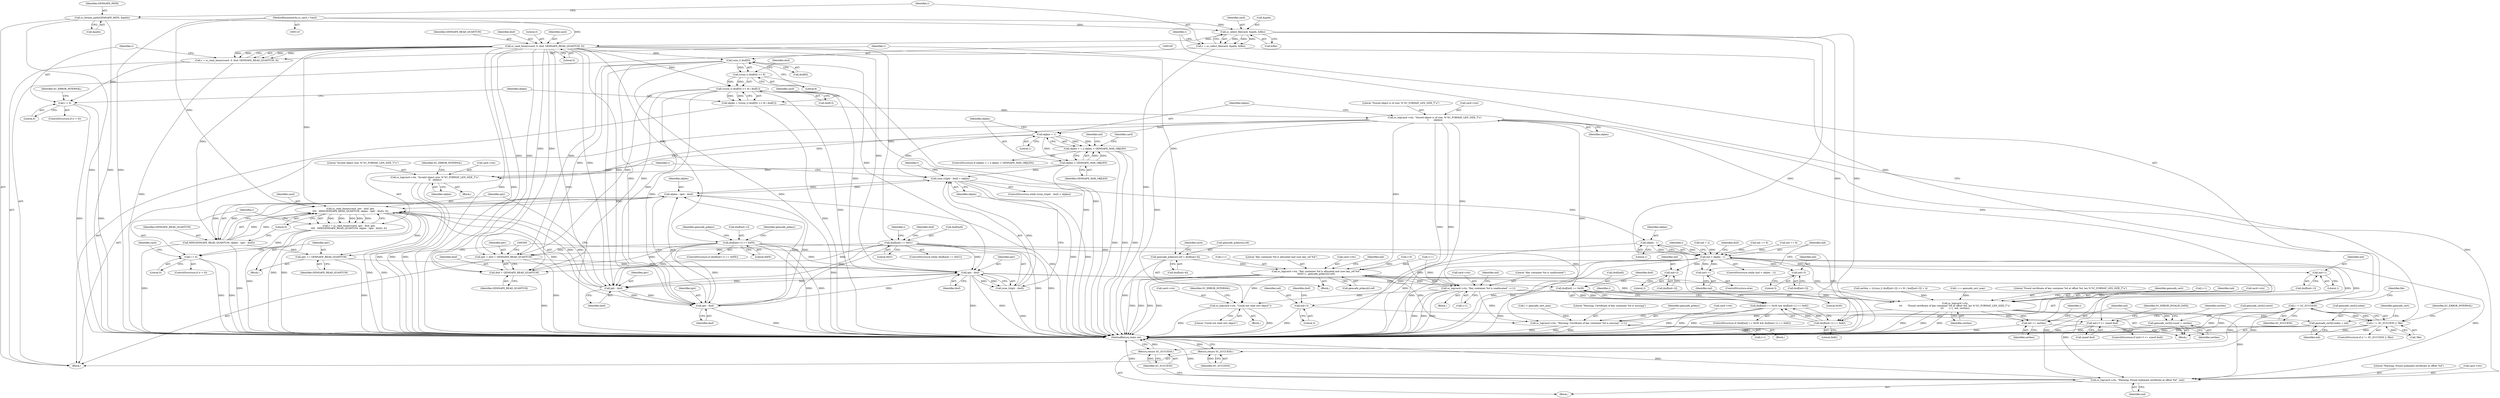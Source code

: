 digraph "1_OpenSC_360e95d45ac4123255a4c796db96337f332160ad#diff-d643a0fa169471dbf2912f4866dc49c5_5@pointer" {
"1000131" [label="(Call,sc_select_file(card, &path, &file))"];
"1000111" [label="(MethodParameterIn,sc_card_t *card)"];
"1000125" [label="(Call,sc_format_path(GEMSAFE_PATH, &path))"];
"1000129" [label="(Call,r = sc_select_file(card, &path, &file))"];
"1000139" [label="(Call,r != SC_SUCCESS)"];
"1000138" [label="(Call,r != SC_SUCCESS || !file)"];
"1000387" [label="(Return,return SC_SUCCESS;)"];
"1000485" [label="(Return,return SC_SUCCESS;)"];
"1000148" [label="(Call,sc_read_binary(card, 0, ibuf, GEMSAFE_READ_QUANTUM, 0))"];
"1000146" [label="(Call,r = sc_read_binary(card, 0, ibuf, GEMSAFE_READ_QUANTUM, 0))"];
"1000155" [label="(Call,r < 0)"];
"1000164" [label="(Call,(size_t) ibuf[0])"];
"1000163" [label="(Call,((size_t) ibuf[0]) << 8)"];
"1000162" [label="(Call,(((size_t) ibuf[0]) << 8) | ibuf[1])"];
"1000160" [label="(Call,objlen = (((size_t) ibuf[0]) << 8) | ibuf[1])"];
"1000173" [label="(Call,sc_log(card->ctx, \"Stored object is of size: %\"SC_FORMAT_LEN_SIZE_T\"u\",\n\t       objlen))"];
"1000181" [label="(Call,objlen < 1)"];
"1000180" [label="(Call,objlen < 1 || objlen > GEMSAFE_MAX_OBJLEN)"];
"1000184" [label="(Call,objlen > GEMSAFE_MAX_OBJLEN)"];
"1000188" [label="(Call,sc_log(card->ctx, \"Invalid object size: %\"SC_FORMAT_LEN_SIZE_T\"u\",\n\t\t   objlen))"];
"1000298" [label="(Call,(size_t)(iptr - ibuf) < objlen)"];
"1000316" [label="(Call,objlen - (iptr - ibuf))"];
"1000308" [label="(Call,sc_read_binary(card, iptr - ibuf, iptr,\n\t\t\t\t   MIN(GEMSAFE_READ_QUANTUM, objlen - (iptr - ibuf)), 0))"];
"1000306" [label="(Call,r = sc_read_binary(card, iptr - ibuf, iptr,\n\t\t\t\t   MIN(GEMSAFE_READ_QUANTUM, objlen - (iptr - ibuf)), 0))"];
"1000323" [label="(Call,r < 0)"];
"1000334" [label="(Call,iptr += GEMSAFE_READ_QUANTUM)"];
"1000301" [label="(Call,iptr - ibuf)"];
"1000299" [label="(Call,(size_t)(iptr - ibuf))"];
"1000310" [label="(Call,iptr - ibuf)"];
"1000318" [label="(Call,iptr - ibuf)"];
"1000349" [label="(Call,ibuf[ind] == 0x30)"];
"1000348" [label="(Call,ibuf[ind] == 0x30 && ibuf[ind+1] == 0x82)"];
"1000354" [label="(Call,ibuf[ind+1] == 0x82)"];
"1000314" [label="(Call,MIN(GEMSAFE_READ_QUANTUM, objlen - (iptr - ibuf)))"];
"1000343" [label="(Call,objlen - 1)"];
"1000341" [label="(Call,ind < objlen - 1)"];
"1000357" [label="(Call,ind+1)"];
"1000381" [label="(Call,sc_log(card->ctx, \"Warning: Found orphaned certificate at offset %d\", ind))"];
"1000390" [label="(Call,ind+3 >= sizeof ibuf)"];
"1000391" [label="(Call,ind+3)"];
"1000407" [label="(Call,ind+2)"];
"1000413" [label="(Call,ind+3)"];
"1000417" [label="(Call,sc_log(card->ctx,\n\t\t\t       \"Found certificate of key container %d at offset %d, len %\"SC_FORMAT_LEN_SIZE_T\"u\",\n\t\t\t       i+1, ind, certlen))"];
"1000427" [label="(Call,gemsafe_cert[i].index = ind)"];
"1000434" [label="(Call,gemsafe_cert[i].count = certlen)"];
"1000441" [label="(Call,ind += certlen)"];
"1000463" [label="(Call,sc_log(card->ctx, \"Warning: Certificate of key container %d is missing\", i+1))"];
"1000447" [label="(Call,ind++)"];
"1000226" [label="(Call,sc_log(card->ctx, \"Key container %d is allocated and uses key_ref %d\",\n\t\t\t\t\ti+1, gemsafe_prkeys[i].ref))"];
"1000258" [label="(Call,sc_log(card->ctx, \"Key container %d is unallocated\", i+1))"];
"1000327" [label="(Call,sc_log(card->ctx, \"Could not read cert object\"))"];
"1000292" [label="(Call,iptr = ibuf + GEMSAFE_READ_QUANTUM)"];
"1000294" [label="(Call,ibuf + GEMSAFE_READ_QUANTUM)"];
"1000200" [label="(Call,ibuf[ind] == 0x01)"];
"1000207" [label="(Call,ibuf[ind+1] == 0xFE)"];
"1000215" [label="(Call,gemsafe_prkeys[i].ref = ibuf[ind+4])"];
"1000303" [label="(Identifier,ibuf)"];
"1000451" [label="(Identifier,i)"];
"1000353" [label="(Literal,0x30)"];
"1000125" [label="(Call,sc_format_path(GEMSAFE_PATH, &path))"];
"1000195" [label="(Identifier,SC_ERROR_INTERNAL)"];
"1000143" [label="(Identifier,file)"];
"1000305" [label="(Block,)"];
"1000350" [label="(Call,ibuf[ind])"];
"1000200" [label="(Call,ibuf[ind] == 0x01)"];
"1000433" [label="(Identifier,ind)"];
"1000267" [label="(Identifier,ind)"];
"1000164" [label="(Call,(size_t) ibuf[0])"];
"1000397" [label="(Identifier,SC_ERROR_INVALID_DATA)"];
"1000448" [label="(Identifier,ind)"];
"1000336" [label="(Identifier,GEMSAFE_READ_QUANTUM)"];
"1000389" [label="(ControlStructure,if (ind+3 >= sizeof ibuf))"];
"1000166" [label="(Call,ibuf[0])"];
"1000354" [label="(Call,ibuf[ind+1] == 0x82)"];
"1000324" [label="(Identifier,r)"];
"1000187" [label="(Block,)"];
"1000315" [label="(Identifier,GEMSAFE_READ_QUANTUM)"];
"1000231" [label="(Call,i+1)"];
"1000417" [label="(Call,sc_log(card->ctx,\n\t\t\t       \"Found certificate of key container %d at offset %d, len %\"SC_FORMAT_LEN_SIZE_T\"u\",\n\t\t\t       i+1, ind, certlen))"];
"1000135" [label="(Call,&file)"];
"1000445" [label="(Identifier,i)"];
"1000214" [label="(Block,)"];
"1000398" [label="(Call,certlen = ((((size_t) ibuf[ind+2]) << 8) | ibuf[ind+3]) + 4)"];
"1000111" [label="(MethodParameterIn,sc_card_t *card)"];
"1000155" [label="(Call,r < 0)"];
"1000328" [label="(Call,card->ctx)"];
"1000314" [label="(Call,MIN(GEMSAFE_READ_QUANTUM, objlen - (iptr - ibuf)))"];
"1000308" [label="(Call,sc_read_binary(card, iptr - ibuf, iptr,\n\t\t\t\t   MIN(GEMSAFE_READ_QUANTUM, objlen - (iptr - ibuf)), 0))"];
"1000190" [label="(Identifier,card)"];
"1000335" [label="(Identifier,iptr)"];
"1000349" [label="(Call,ibuf[ind] == 0x30)"];
"1000386" [label="(Identifier,ind)"];
"1000322" [label="(ControlStructure,if (r < 0))"];
"1000140" [label="(Identifier,r)"];
"1000243" [label="(Block,)"];
"1000146" [label="(Call,r = sc_read_binary(card, 0, ibuf, GEMSAFE_READ_QUANTUM, 0))"];
"1000292" [label="(Call,iptr = ibuf + GEMSAFE_READ_QUANTUM)"];
"1000318" [label="(Call,iptr - ibuf)"];
"1000342" [label="(Identifier,ind)"];
"1000312" [label="(Identifier,ibuf)"];
"1000127" [label="(Call,&path)"];
"1000341" [label="(Call,ind < objlen - 1)"];
"1000377" [label="(Call,i == gemsafe_cert_max)"];
"1000145" [label="(Identifier,SC_ERROR_INTERNAL)"];
"1000487" [label="(MethodReturn,static int)"];
"1000129" [label="(Call,r = sc_select_file(card, &path, &file))"];
"1000189" [label="(Call,card->ctx)"];
"1000307" [label="(Identifier,r)"];
"1000462" [label="(Block,)"];
"1000441" [label="(Call,ind += certlen)"];
"1000365" [label="(Identifier,i)"];
"1000390" [label="(Call,ind+3 >= sizeof ibuf)"];
"1000427" [label="(Call,gemsafe_cert[i].index = ind)"];
"1000160" [label="(Call,objlen = (((size_t) ibuf[0]) << 8) | ibuf[1])"];
"1000197" [label="(Identifier,ind)"];
"1000186" [label="(Identifier,GEMSAFE_MAX_OBJLEN)"];
"1000421" [label="(Literal,\"Found certificate of key container %d at offset %d, len %\"SC_FORMAT_LEN_SIZE_T\"u\")"];
"1000152" [label="(Identifier,GEMSAFE_READ_QUANTUM)"];
"1000325" [label="(Literal,0)"];
"1000258" [label="(Call,sc_log(card->ctx, \"Key container %d is unallocated\", i+1))"];
"1000228" [label="(Identifier,card)"];
"1000182" [label="(Identifier,objlen)"];
"1000156" [label="(Identifier,r)"];
"1000180" [label="(Call,objlen < 1 || objlen > GEMSAFE_MAX_OBJLEN)"];
"1000334" [label="(Call,iptr += GEMSAFE_READ_QUANTUM)"];
"1000316" [label="(Call,objlen - (iptr - ibuf))"];
"1000311" [label="(Identifier,iptr)"];
"1000192" [label="(Literal,\"Invalid object size: %\"SC_FORMAT_LEN_SIZE_T\"u\")"];
"1000297" [label="(ControlStructure,while ((size_t)(iptr - ibuf) < objlen))"];
"1000435" [label="(Call,gemsafe_cert[i].count)"];
"1000296" [label="(Identifier,GEMSAFE_READ_QUANTUM)"];
"1000218" [label="(Identifier,gemsafe_prkeys)"];
"1000393" [label="(Literal,3)"];
"1000226" [label="(Call,sc_log(card->ctx, \"Key container %d is allocated and uses key_ref %d\",\n\t\t\t\t\ti+1, gemsafe_prkeys[i].ref))"];
"1000430" [label="(Identifier,gemsafe_cert)"];
"1000215" [label="(Call,gemsafe_prkeys[i].ref = ibuf[ind+4])"];
"1000179" [label="(ControlStructure,if (objlen < 1 || objlen > GEMSAFE_MAX_OBJLEN))"];
"1000137" [label="(ControlStructure,if (r != SC_SUCCESS || !file))"];
"1000159" [label="(Identifier,SC_ERROR_INTERNAL)"];
"1000162" [label="(Call,(((size_t) ibuf[0]) << 8) | ibuf[1])"];
"1000485" [label="(Return,return SC_SUCCESS;)"];
"1000345" [label="(Literal,1)"];
"1000450" [label="(Call,i < gemsafe_cert_max)"];
"1000422" [label="(Call,i+1)"];
"1000344" [label="(Identifier,objlen)"];
"1000415" [label="(Literal,3)"];
"1000175" [label="(Identifier,card)"];
"1000388" [label="(Identifier,SC_SUCCESS)"];
"1000442" [label="(Identifier,ind)"];
"1000446" [label="(ControlStructure,else)"];
"1000295" [label="(Identifier,ibuf)"];
"1000347" [label="(ControlStructure,if (ibuf[ind] == 0x30 && ibuf[ind+1] == 0x82))"];
"1000409" [label="(Literal,2)"];
"1000408" [label="(Identifier,ind)"];
"1000381" [label="(Call,sc_log(card->ctx, \"Warning: Found orphaned certificate at offset %d\", ind))"];
"1000262" [label="(Literal,\"Key container %d is unallocated\")"];
"1000151" [label="(Identifier,ibuf)"];
"1000177" [label="(Literal,\"Stored object is of size: %\"SC_FORMAT_LEN_SIZE_T\"u\")"];
"1000130" [label="(Identifier,r)"];
"1000343" [label="(Call,objlen - 1)"];
"1000132" [label="(Identifier,card)"];
"1000425" [label="(Identifier,ind)"];
"1000302" [label="(Identifier,iptr)"];
"1000320" [label="(Identifier,ibuf)"];
"1000157" [label="(Literal,0)"];
"1000171" [label="(Identifier,ibuf)"];
"1000426" [label="(Identifier,certlen)"];
"1000304" [label="(Identifier,objlen)"];
"1000131" [label="(Call,sc_select_file(card, &path, &file))"];
"1000230" [label="(Literal,\"Key container %d is allocated and uses key_ref %d\")"];
"1000150" [label="(Literal,0)"];
"1000169" [label="(Literal,8)"];
"1000227" [label="(Call,card->ctx)"];
"1000411" [label="(Call,ibuf[ind+3])"];
"1000313" [label="(Identifier,iptr)"];
"1000486" [label="(Identifier,SC_SUCCESS)"];
"1000306" [label="(Call,r = sc_read_binary(card, iptr - ibuf, iptr,\n\t\t\t\t   MIN(GEMSAFE_READ_QUANTUM, objlen - (iptr - ibuf)), 0))"];
"1000348" [label="(Call,ibuf[ind] == 0x30 && ibuf[ind+1] == 0x82)"];
"1000392" [label="(Identifier,ind)"];
"1000209" [label="(Identifier,ibuf)"];
"1000201" [label="(Call,ibuf[ind])"];
"1000196" [label="(Call,ind = 2)"];
"1000323" [label="(Call,r < 0)"];
"1000204" [label="(Literal,0x01)"];
"1000174" [label="(Call,card->ctx)"];
"1000327" [label="(Call,sc_log(card->ctx, \"Could not read cert object\"))"];
"1000310" [label="(Call,iptr - ibuf)"];
"1000206" [label="(ControlStructure,if (ibuf[ind+1] == 0xFE))"];
"1000293" [label="(Identifier,iptr)"];
"1000141" [label="(Identifier,SC_SUCCESS)"];
"1000359" [label="(Literal,1)"];
"1000188" [label="(Call,sc_log(card->ctx, \"Invalid object size: %\"SC_FORMAT_LEN_SIZE_T\"u\",\n\t\t   objlen))"];
"1000247" [label="(Identifier,gemsafe_prkeys)"];
"1000440" [label="(Identifier,certlen)"];
"1000184" [label="(Call,objlen > GEMSAFE_MAX_OBJLEN)"];
"1000360" [label="(Literal,0x82)"];
"1000395" [label="(Identifier,ibuf)"];
"1000148" [label="(Call,sc_read_binary(card, 0, ibuf, GEMSAFE_READ_QUANTUM, 0))"];
"1000173" [label="(Call,sc_log(card->ctx, \"Stored object is of size: %\"SC_FORMAT_LEN_SIZE_T\"u\",\n\t       objlen))"];
"1000351" [label="(Identifier,ibuf)"];
"1000361" [label="(Block,)"];
"1000391" [label="(Call,ind+3)"];
"1000269" [label="(Call,i++)"];
"1000385" [label="(Literal,\"Warning: Found orphaned certificate at offset %d\")"];
"1000467" [label="(Literal,\"Warning: Certificate of key container %d is missing\")"];
"1000463" [label="(Call,sc_log(card->ctx, \"Warning: Certificate of key container %d is missing\", i+1))"];
"1000294" [label="(Call,ibuf + GEMSAFE_READ_QUANTUM)"];
"1000428" [label="(Call,gemsafe_cert[i].index)"];
"1000434" [label="(Call,gemsafe_cert[i].count = certlen)"];
"1000321" [label="(Literal,0)"];
"1000333" [label="(Identifier,SC_ERROR_INTERNAL)"];
"1000399" [label="(Identifier,certlen)"];
"1000199" [label="(ControlStructure,while (ibuf[ind] == 0x01))"];
"1000447" [label="(Call,ind++)"];
"1000309" [label="(Identifier,card)"];
"1000139" [label="(Call,r != SC_SUCCESS)"];
"1000319" [label="(Identifier,iptr)"];
"1000387" [label="(Return,return SC_SUCCESS;)"];
"1000326" [label="(Block,)"];
"1000331" [label="(Literal,\"Could not read cert object\")"];
"1000357" [label="(Call,ind+1)"];
"1000468" [label="(Call,i+1)"];
"1000418" [label="(Call,card->ctx)"];
"1000437" [label="(Identifier,gemsafe_cert)"];
"1000112" [label="(Block,)"];
"1000161" [label="(Identifier,objlen)"];
"1000263" [label="(Call,i+1)"];
"1000178" [label="(Identifier,objlen)"];
"1000216" [label="(Call,gemsafe_prkeys[i].ref)"];
"1000298" [label="(Call,(size_t)(iptr - ibuf) < objlen)"];
"1000207" [label="(Call,ibuf[ind+1] == 0xFE)"];
"1000443" [label="(Identifier,certlen)"];
"1000299" [label="(Call,(size_t)(iptr - ibuf))"];
"1000413" [label="(Call,ind+3)"];
"1000163" [label="(Call,((size_t) ibuf[0]) << 8)"];
"1000266" [label="(Call,ind += 8)"];
"1000273" [label="(Identifier,i)"];
"1000317" [label="(Identifier,objlen)"];
"1000394" [label="(Call,sizeof ibuf)"];
"1000474" [label="(Identifier,gemsafe_prkeys)"];
"1000170" [label="(Call,ibuf[1])"];
"1000133" [label="(Call,&path)"];
"1000221" [label="(Call,ibuf[ind+4])"];
"1000126" [label="(Identifier,GEMSAFE_PATH)"];
"1000142" [label="(Call,!file)"];
"1000153" [label="(Literal,0)"];
"1000208" [label="(Call,ibuf[ind+1])"];
"1000382" [label="(Call,card->ctx)"];
"1000340" [label="(ControlStructure,while (ind < objlen - 1))"];
"1000338" [label="(Identifier,i)"];
"1000301" [label="(Call,iptr - ibuf)"];
"1000414" [label="(Identifier,ind)"];
"1000358" [label="(Identifier,ind)"];
"1000183" [label="(Literal,1)"];
"1000380" [label="(Block,)"];
"1000355" [label="(Call,ibuf[ind+1])"];
"1000234" [label="(Call,gemsafe_prkeys[i].ref)"];
"1000407" [label="(Call,ind+2)"];
"1000213" [label="(Literal,0xFE)"];
"1000181" [label="(Call,objlen < 1)"];
"1000329" [label="(Identifier,card)"];
"1000185" [label="(Identifier,objlen)"];
"1000138" [label="(Call,r != SC_SUCCESS || !file)"];
"1000154" [label="(ControlStructure,if (r < 0))"];
"1000405" [label="(Call,ibuf[ind+2])"];
"1000122" [label="(Call,i=0)"];
"1000149" [label="(Identifier,card)"];
"1000259" [label="(Call,card->ctx)"];
"1000193" [label="(Identifier,objlen)"];
"1000464" [label="(Call,card->ctx)"];
"1000356" [label="(Identifier,ibuf)"];
"1000147" [label="(Identifier,r)"];
"1000240" [label="(Identifier,ind)"];
"1000239" [label="(Call,ind += 9)"];
"1000131" -> "1000129"  [label="AST: "];
"1000131" -> "1000135"  [label="CFG: "];
"1000132" -> "1000131"  [label="AST: "];
"1000133" -> "1000131"  [label="AST: "];
"1000135" -> "1000131"  [label="AST: "];
"1000129" -> "1000131"  [label="CFG: "];
"1000131" -> "1000487"  [label="DDG: "];
"1000131" -> "1000487"  [label="DDG: "];
"1000131" -> "1000487"  [label="DDG: "];
"1000131" -> "1000129"  [label="DDG: "];
"1000131" -> "1000129"  [label="DDG: "];
"1000131" -> "1000129"  [label="DDG: "];
"1000111" -> "1000131"  [label="DDG: "];
"1000125" -> "1000131"  [label="DDG: "];
"1000131" -> "1000148"  [label="DDG: "];
"1000111" -> "1000110"  [label="AST: "];
"1000111" -> "1000487"  [label="DDG: "];
"1000111" -> "1000148"  [label="DDG: "];
"1000111" -> "1000308"  [label="DDG: "];
"1000125" -> "1000112"  [label="AST: "];
"1000125" -> "1000127"  [label="CFG: "];
"1000126" -> "1000125"  [label="AST: "];
"1000127" -> "1000125"  [label="AST: "];
"1000130" -> "1000125"  [label="CFG: "];
"1000125" -> "1000487"  [label="DDG: "];
"1000125" -> "1000487"  [label="DDG: "];
"1000129" -> "1000112"  [label="AST: "];
"1000130" -> "1000129"  [label="AST: "];
"1000140" -> "1000129"  [label="CFG: "];
"1000129" -> "1000487"  [label="DDG: "];
"1000129" -> "1000139"  [label="DDG: "];
"1000139" -> "1000138"  [label="AST: "];
"1000139" -> "1000141"  [label="CFG: "];
"1000140" -> "1000139"  [label="AST: "];
"1000141" -> "1000139"  [label="AST: "];
"1000143" -> "1000139"  [label="CFG: "];
"1000138" -> "1000139"  [label="CFG: "];
"1000139" -> "1000487"  [label="DDG: "];
"1000139" -> "1000487"  [label="DDG: "];
"1000139" -> "1000138"  [label="DDG: "];
"1000139" -> "1000138"  [label="DDG: "];
"1000139" -> "1000387"  [label="DDG: "];
"1000139" -> "1000485"  [label="DDG: "];
"1000138" -> "1000137"  [label="AST: "];
"1000138" -> "1000142"  [label="CFG: "];
"1000142" -> "1000138"  [label="AST: "];
"1000145" -> "1000138"  [label="CFG: "];
"1000147" -> "1000138"  [label="CFG: "];
"1000138" -> "1000487"  [label="DDG: "];
"1000138" -> "1000487"  [label="DDG: "];
"1000138" -> "1000487"  [label="DDG: "];
"1000142" -> "1000138"  [label="DDG: "];
"1000387" -> "1000380"  [label="AST: "];
"1000387" -> "1000388"  [label="CFG: "];
"1000388" -> "1000387"  [label="AST: "];
"1000487" -> "1000387"  [label="CFG: "];
"1000387" -> "1000487"  [label="DDG: "];
"1000388" -> "1000387"  [label="DDG: "];
"1000485" -> "1000112"  [label="AST: "];
"1000485" -> "1000486"  [label="CFG: "];
"1000486" -> "1000485"  [label="AST: "];
"1000487" -> "1000485"  [label="CFG: "];
"1000485" -> "1000487"  [label="DDG: "];
"1000486" -> "1000485"  [label="DDG: "];
"1000148" -> "1000146"  [label="AST: "];
"1000148" -> "1000153"  [label="CFG: "];
"1000149" -> "1000148"  [label="AST: "];
"1000150" -> "1000148"  [label="AST: "];
"1000151" -> "1000148"  [label="AST: "];
"1000152" -> "1000148"  [label="AST: "];
"1000153" -> "1000148"  [label="AST: "];
"1000146" -> "1000148"  [label="CFG: "];
"1000148" -> "1000487"  [label="DDG: "];
"1000148" -> "1000487"  [label="DDG: "];
"1000148" -> "1000487"  [label="DDG: "];
"1000148" -> "1000146"  [label="DDG: "];
"1000148" -> "1000146"  [label="DDG: "];
"1000148" -> "1000146"  [label="DDG: "];
"1000148" -> "1000146"  [label="DDG: "];
"1000148" -> "1000164"  [label="DDG: "];
"1000148" -> "1000162"  [label="DDG: "];
"1000148" -> "1000200"  [label="DDG: "];
"1000148" -> "1000207"  [label="DDG: "];
"1000148" -> "1000215"  [label="DDG: "];
"1000148" -> "1000292"  [label="DDG: "];
"1000148" -> "1000292"  [label="DDG: "];
"1000148" -> "1000294"  [label="DDG: "];
"1000148" -> "1000294"  [label="DDG: "];
"1000148" -> "1000301"  [label="DDG: "];
"1000148" -> "1000308"  [label="DDG: "];
"1000148" -> "1000310"  [label="DDG: "];
"1000148" -> "1000314"  [label="DDG: "];
"1000148" -> "1000318"  [label="DDG: "];
"1000146" -> "1000112"  [label="AST: "];
"1000147" -> "1000146"  [label="AST: "];
"1000156" -> "1000146"  [label="CFG: "];
"1000146" -> "1000487"  [label="DDG: "];
"1000146" -> "1000155"  [label="DDG: "];
"1000155" -> "1000154"  [label="AST: "];
"1000155" -> "1000157"  [label="CFG: "];
"1000156" -> "1000155"  [label="AST: "];
"1000157" -> "1000155"  [label="AST: "];
"1000159" -> "1000155"  [label="CFG: "];
"1000161" -> "1000155"  [label="CFG: "];
"1000155" -> "1000487"  [label="DDG: "];
"1000155" -> "1000487"  [label="DDG: "];
"1000164" -> "1000163"  [label="AST: "];
"1000164" -> "1000166"  [label="CFG: "];
"1000165" -> "1000164"  [label="AST: "];
"1000166" -> "1000164"  [label="AST: "];
"1000169" -> "1000164"  [label="CFG: "];
"1000164" -> "1000487"  [label="DDG: "];
"1000164" -> "1000163"  [label="DDG: "];
"1000164" -> "1000292"  [label="DDG: "];
"1000164" -> "1000294"  [label="DDG: "];
"1000164" -> "1000301"  [label="DDG: "];
"1000164" -> "1000310"  [label="DDG: "];
"1000164" -> "1000318"  [label="DDG: "];
"1000163" -> "1000162"  [label="AST: "];
"1000163" -> "1000169"  [label="CFG: "];
"1000169" -> "1000163"  [label="AST: "];
"1000171" -> "1000163"  [label="CFG: "];
"1000163" -> "1000487"  [label="DDG: "];
"1000163" -> "1000162"  [label="DDG: "];
"1000163" -> "1000162"  [label="DDG: "];
"1000162" -> "1000160"  [label="AST: "];
"1000162" -> "1000170"  [label="CFG: "];
"1000170" -> "1000162"  [label="AST: "];
"1000160" -> "1000162"  [label="CFG: "];
"1000162" -> "1000487"  [label="DDG: "];
"1000162" -> "1000487"  [label="DDG: "];
"1000162" -> "1000160"  [label="DDG: "];
"1000162" -> "1000160"  [label="DDG: "];
"1000162" -> "1000292"  [label="DDG: "];
"1000162" -> "1000294"  [label="DDG: "];
"1000162" -> "1000301"  [label="DDG: "];
"1000162" -> "1000310"  [label="DDG: "];
"1000162" -> "1000318"  [label="DDG: "];
"1000160" -> "1000112"  [label="AST: "];
"1000161" -> "1000160"  [label="AST: "];
"1000175" -> "1000160"  [label="CFG: "];
"1000160" -> "1000487"  [label="DDG: "];
"1000160" -> "1000173"  [label="DDG: "];
"1000173" -> "1000112"  [label="AST: "];
"1000173" -> "1000178"  [label="CFG: "];
"1000174" -> "1000173"  [label="AST: "];
"1000177" -> "1000173"  [label="AST: "];
"1000178" -> "1000173"  [label="AST: "];
"1000182" -> "1000173"  [label="CFG: "];
"1000173" -> "1000487"  [label="DDG: "];
"1000173" -> "1000487"  [label="DDG: "];
"1000173" -> "1000181"  [label="DDG: "];
"1000173" -> "1000188"  [label="DDG: "];
"1000173" -> "1000226"  [label="DDG: "];
"1000173" -> "1000258"  [label="DDG: "];
"1000173" -> "1000327"  [label="DDG: "];
"1000173" -> "1000381"  [label="DDG: "];
"1000173" -> "1000417"  [label="DDG: "];
"1000173" -> "1000463"  [label="DDG: "];
"1000181" -> "1000180"  [label="AST: "];
"1000181" -> "1000183"  [label="CFG: "];
"1000182" -> "1000181"  [label="AST: "];
"1000183" -> "1000181"  [label="AST: "];
"1000185" -> "1000181"  [label="CFG: "];
"1000180" -> "1000181"  [label="CFG: "];
"1000181" -> "1000180"  [label="DDG: "];
"1000181" -> "1000180"  [label="DDG: "];
"1000181" -> "1000184"  [label="DDG: "];
"1000181" -> "1000188"  [label="DDG: "];
"1000181" -> "1000298"  [label="DDG: "];
"1000180" -> "1000179"  [label="AST: "];
"1000180" -> "1000184"  [label="CFG: "];
"1000184" -> "1000180"  [label="AST: "];
"1000190" -> "1000180"  [label="CFG: "];
"1000197" -> "1000180"  [label="CFG: "];
"1000180" -> "1000487"  [label="DDG: "];
"1000180" -> "1000487"  [label="DDG: "];
"1000180" -> "1000487"  [label="DDG: "];
"1000184" -> "1000180"  [label="DDG: "];
"1000184" -> "1000180"  [label="DDG: "];
"1000184" -> "1000186"  [label="CFG: "];
"1000185" -> "1000184"  [label="AST: "];
"1000186" -> "1000184"  [label="AST: "];
"1000184" -> "1000487"  [label="DDG: "];
"1000184" -> "1000188"  [label="DDG: "];
"1000184" -> "1000298"  [label="DDG: "];
"1000188" -> "1000187"  [label="AST: "];
"1000188" -> "1000193"  [label="CFG: "];
"1000189" -> "1000188"  [label="AST: "];
"1000192" -> "1000188"  [label="AST: "];
"1000193" -> "1000188"  [label="AST: "];
"1000195" -> "1000188"  [label="CFG: "];
"1000188" -> "1000487"  [label="DDG: "];
"1000188" -> "1000487"  [label="DDG: "];
"1000188" -> "1000487"  [label="DDG: "];
"1000298" -> "1000297"  [label="AST: "];
"1000298" -> "1000304"  [label="CFG: "];
"1000299" -> "1000298"  [label="AST: "];
"1000304" -> "1000298"  [label="AST: "];
"1000307" -> "1000298"  [label="CFG: "];
"1000338" -> "1000298"  [label="CFG: "];
"1000298" -> "1000487"  [label="DDG: "];
"1000298" -> "1000487"  [label="DDG: "];
"1000299" -> "1000298"  [label="DDG: "];
"1000316" -> "1000298"  [label="DDG: "];
"1000298" -> "1000316"  [label="DDG: "];
"1000298" -> "1000343"  [label="DDG: "];
"1000316" -> "1000314"  [label="AST: "];
"1000316" -> "1000318"  [label="CFG: "];
"1000317" -> "1000316"  [label="AST: "];
"1000318" -> "1000316"  [label="AST: "];
"1000314" -> "1000316"  [label="CFG: "];
"1000316" -> "1000487"  [label="DDG: "];
"1000316" -> "1000308"  [label="DDG: "];
"1000316" -> "1000314"  [label="DDG: "];
"1000316" -> "1000314"  [label="DDG: "];
"1000318" -> "1000316"  [label="DDG: "];
"1000318" -> "1000316"  [label="DDG: "];
"1000308" -> "1000306"  [label="AST: "];
"1000308" -> "1000321"  [label="CFG: "];
"1000309" -> "1000308"  [label="AST: "];
"1000310" -> "1000308"  [label="AST: "];
"1000313" -> "1000308"  [label="AST: "];
"1000314" -> "1000308"  [label="AST: "];
"1000321" -> "1000308"  [label="AST: "];
"1000306" -> "1000308"  [label="CFG: "];
"1000308" -> "1000487"  [label="DDG: "];
"1000308" -> "1000487"  [label="DDG: "];
"1000308" -> "1000487"  [label="DDG: "];
"1000308" -> "1000487"  [label="DDG: "];
"1000308" -> "1000306"  [label="DDG: "];
"1000308" -> "1000306"  [label="DDG: "];
"1000308" -> "1000306"  [label="DDG: "];
"1000308" -> "1000306"  [label="DDG: "];
"1000308" -> "1000306"  [label="DDG: "];
"1000310" -> "1000308"  [label="DDG: "];
"1000310" -> "1000308"  [label="DDG: "];
"1000318" -> "1000308"  [label="DDG: "];
"1000314" -> "1000308"  [label="DDG: "];
"1000314" -> "1000308"  [label="DDG: "];
"1000308" -> "1000334"  [label="DDG: "];
"1000306" -> "1000305"  [label="AST: "];
"1000307" -> "1000306"  [label="AST: "];
"1000324" -> "1000306"  [label="CFG: "];
"1000306" -> "1000487"  [label="DDG: "];
"1000306" -> "1000323"  [label="DDG: "];
"1000323" -> "1000322"  [label="AST: "];
"1000323" -> "1000325"  [label="CFG: "];
"1000324" -> "1000323"  [label="AST: "];
"1000325" -> "1000323"  [label="AST: "];
"1000329" -> "1000323"  [label="CFG: "];
"1000335" -> "1000323"  [label="CFG: "];
"1000323" -> "1000487"  [label="DDG: "];
"1000323" -> "1000487"  [label="DDG: "];
"1000334" -> "1000305"  [label="AST: "];
"1000334" -> "1000336"  [label="CFG: "];
"1000335" -> "1000334"  [label="AST: "];
"1000336" -> "1000334"  [label="AST: "];
"1000300" -> "1000334"  [label="CFG: "];
"1000334" -> "1000487"  [label="DDG: "];
"1000334" -> "1000301"  [label="DDG: "];
"1000314" -> "1000334"  [label="DDG: "];
"1000301" -> "1000299"  [label="AST: "];
"1000301" -> "1000303"  [label="CFG: "];
"1000302" -> "1000301"  [label="AST: "];
"1000303" -> "1000301"  [label="AST: "];
"1000299" -> "1000301"  [label="CFG: "];
"1000301" -> "1000487"  [label="DDG: "];
"1000301" -> "1000487"  [label="DDG: "];
"1000301" -> "1000299"  [label="DDG: "];
"1000301" -> "1000299"  [label="DDG: "];
"1000292" -> "1000301"  [label="DDG: "];
"1000207" -> "1000301"  [label="DDG: "];
"1000318" -> "1000301"  [label="DDG: "];
"1000200" -> "1000301"  [label="DDG: "];
"1000301" -> "1000310"  [label="DDG: "];
"1000301" -> "1000310"  [label="DDG: "];
"1000301" -> "1000349"  [label="DDG: "];
"1000301" -> "1000354"  [label="DDG: "];
"1000300" -> "1000299"  [label="AST: "];
"1000304" -> "1000299"  [label="CFG: "];
"1000299" -> "1000487"  [label="DDG: "];
"1000310" -> "1000312"  [label="CFG: "];
"1000311" -> "1000310"  [label="AST: "];
"1000312" -> "1000310"  [label="AST: "];
"1000313" -> "1000310"  [label="CFG: "];
"1000207" -> "1000310"  [label="DDG: "];
"1000200" -> "1000310"  [label="DDG: "];
"1000310" -> "1000318"  [label="DDG: "];
"1000310" -> "1000318"  [label="DDG: "];
"1000318" -> "1000320"  [label="CFG: "];
"1000319" -> "1000318"  [label="AST: "];
"1000320" -> "1000318"  [label="AST: "];
"1000318" -> "1000487"  [label="DDG: "];
"1000207" -> "1000318"  [label="DDG: "];
"1000200" -> "1000318"  [label="DDG: "];
"1000349" -> "1000348"  [label="AST: "];
"1000349" -> "1000353"  [label="CFG: "];
"1000350" -> "1000349"  [label="AST: "];
"1000353" -> "1000349"  [label="AST: "];
"1000356" -> "1000349"  [label="CFG: "];
"1000348" -> "1000349"  [label="CFG: "];
"1000349" -> "1000487"  [label="DDG: "];
"1000349" -> "1000348"  [label="DDG: "];
"1000349" -> "1000348"  [label="DDG: "];
"1000200" -> "1000349"  [label="DDG: "];
"1000348" -> "1000347"  [label="AST: "];
"1000348" -> "1000354"  [label="CFG: "];
"1000354" -> "1000348"  [label="AST: "];
"1000365" -> "1000348"  [label="CFG: "];
"1000448" -> "1000348"  [label="CFG: "];
"1000348" -> "1000487"  [label="DDG: "];
"1000348" -> "1000487"  [label="DDG: "];
"1000348" -> "1000487"  [label="DDG: "];
"1000354" -> "1000348"  [label="DDG: "];
"1000354" -> "1000348"  [label="DDG: "];
"1000354" -> "1000360"  [label="CFG: "];
"1000355" -> "1000354"  [label="AST: "];
"1000360" -> "1000354"  [label="AST: "];
"1000354" -> "1000487"  [label="DDG: "];
"1000207" -> "1000354"  [label="DDG: "];
"1000315" -> "1000314"  [label="AST: "];
"1000321" -> "1000314"  [label="CFG: "];
"1000314" -> "1000487"  [label="DDG: "];
"1000314" -> "1000487"  [label="DDG: "];
"1000343" -> "1000341"  [label="AST: "];
"1000343" -> "1000345"  [label="CFG: "];
"1000344" -> "1000343"  [label="AST: "];
"1000345" -> "1000343"  [label="AST: "];
"1000341" -> "1000343"  [label="CFG: "];
"1000343" -> "1000487"  [label="DDG: "];
"1000343" -> "1000341"  [label="DDG: "];
"1000343" -> "1000341"  [label="DDG: "];
"1000341" -> "1000340"  [label="AST: "];
"1000342" -> "1000341"  [label="AST: "];
"1000351" -> "1000341"  [label="CFG: "];
"1000451" -> "1000341"  [label="CFG: "];
"1000341" -> "1000487"  [label="DDG: "];
"1000341" -> "1000487"  [label="DDG: "];
"1000341" -> "1000487"  [label="DDG: "];
"1000441" -> "1000341"  [label="DDG: "];
"1000239" -> "1000341"  [label="DDG: "];
"1000266" -> "1000341"  [label="DDG: "];
"1000196" -> "1000341"  [label="DDG: "];
"1000447" -> "1000341"  [label="DDG: "];
"1000341" -> "1000357"  [label="DDG: "];
"1000341" -> "1000381"  [label="DDG: "];
"1000341" -> "1000390"  [label="DDG: "];
"1000341" -> "1000391"  [label="DDG: "];
"1000341" -> "1000407"  [label="DDG: "];
"1000341" -> "1000413"  [label="DDG: "];
"1000341" -> "1000417"  [label="DDG: "];
"1000341" -> "1000447"  [label="DDG: "];
"1000357" -> "1000355"  [label="AST: "];
"1000357" -> "1000359"  [label="CFG: "];
"1000358" -> "1000357"  [label="AST: "];
"1000359" -> "1000357"  [label="AST: "];
"1000355" -> "1000357"  [label="CFG: "];
"1000381" -> "1000380"  [label="AST: "];
"1000381" -> "1000386"  [label="CFG: "];
"1000382" -> "1000381"  [label="AST: "];
"1000385" -> "1000381"  [label="AST: "];
"1000386" -> "1000381"  [label="AST: "];
"1000388" -> "1000381"  [label="CFG: "];
"1000381" -> "1000487"  [label="DDG: "];
"1000381" -> "1000487"  [label="DDG: "];
"1000381" -> "1000487"  [label="DDG: "];
"1000258" -> "1000381"  [label="DDG: "];
"1000226" -> "1000381"  [label="DDG: "];
"1000417" -> "1000381"  [label="DDG: "];
"1000390" -> "1000389"  [label="AST: "];
"1000390" -> "1000394"  [label="CFG: "];
"1000391" -> "1000390"  [label="AST: "];
"1000394" -> "1000390"  [label="AST: "];
"1000397" -> "1000390"  [label="CFG: "];
"1000399" -> "1000390"  [label="CFG: "];
"1000390" -> "1000487"  [label="DDG: "];
"1000390" -> "1000487"  [label="DDG: "];
"1000391" -> "1000393"  [label="CFG: "];
"1000392" -> "1000391"  [label="AST: "];
"1000393" -> "1000391"  [label="AST: "];
"1000395" -> "1000391"  [label="CFG: "];
"1000391" -> "1000487"  [label="DDG: "];
"1000407" -> "1000405"  [label="AST: "];
"1000407" -> "1000409"  [label="CFG: "];
"1000408" -> "1000407"  [label="AST: "];
"1000409" -> "1000407"  [label="AST: "];
"1000405" -> "1000407"  [label="CFG: "];
"1000413" -> "1000411"  [label="AST: "];
"1000413" -> "1000415"  [label="CFG: "];
"1000414" -> "1000413"  [label="AST: "];
"1000415" -> "1000413"  [label="AST: "];
"1000411" -> "1000413"  [label="CFG: "];
"1000417" -> "1000361"  [label="AST: "];
"1000417" -> "1000426"  [label="CFG: "];
"1000418" -> "1000417"  [label="AST: "];
"1000421" -> "1000417"  [label="AST: "];
"1000422" -> "1000417"  [label="AST: "];
"1000425" -> "1000417"  [label="AST: "];
"1000426" -> "1000417"  [label="AST: "];
"1000430" -> "1000417"  [label="CFG: "];
"1000417" -> "1000487"  [label="DDG: "];
"1000417" -> "1000487"  [label="DDG: "];
"1000417" -> "1000487"  [label="DDG: "];
"1000258" -> "1000417"  [label="DDG: "];
"1000226" -> "1000417"  [label="DDG: "];
"1000377" -> "1000417"  [label="DDG: "];
"1000398" -> "1000417"  [label="DDG: "];
"1000417" -> "1000427"  [label="DDG: "];
"1000417" -> "1000434"  [label="DDG: "];
"1000417" -> "1000441"  [label="DDG: "];
"1000417" -> "1000441"  [label="DDG: "];
"1000417" -> "1000463"  [label="DDG: "];
"1000427" -> "1000361"  [label="AST: "];
"1000427" -> "1000433"  [label="CFG: "];
"1000428" -> "1000427"  [label="AST: "];
"1000433" -> "1000427"  [label="AST: "];
"1000437" -> "1000427"  [label="CFG: "];
"1000427" -> "1000487"  [label="DDG: "];
"1000434" -> "1000361"  [label="AST: "];
"1000434" -> "1000440"  [label="CFG: "];
"1000435" -> "1000434"  [label="AST: "];
"1000440" -> "1000434"  [label="AST: "];
"1000442" -> "1000434"  [label="CFG: "];
"1000434" -> "1000487"  [label="DDG: "];
"1000441" -> "1000361"  [label="AST: "];
"1000441" -> "1000443"  [label="CFG: "];
"1000442" -> "1000441"  [label="AST: "];
"1000443" -> "1000441"  [label="AST: "];
"1000445" -> "1000441"  [label="CFG: "];
"1000441" -> "1000487"  [label="DDG: "];
"1000463" -> "1000462"  [label="AST: "];
"1000463" -> "1000468"  [label="CFG: "];
"1000464" -> "1000463"  [label="AST: "];
"1000467" -> "1000463"  [label="AST: "];
"1000468" -> "1000463"  [label="AST: "];
"1000474" -> "1000463"  [label="CFG: "];
"1000463" -> "1000487"  [label="DDG: "];
"1000463" -> "1000487"  [label="DDG: "];
"1000463" -> "1000487"  [label="DDG: "];
"1000258" -> "1000463"  [label="DDG: "];
"1000226" -> "1000463"  [label="DDG: "];
"1000450" -> "1000463"  [label="DDG: "];
"1000447" -> "1000446"  [label="AST: "];
"1000447" -> "1000448"  [label="CFG: "];
"1000448" -> "1000447"  [label="AST: "];
"1000342" -> "1000447"  [label="CFG: "];
"1000226" -> "1000214"  [label="AST: "];
"1000226" -> "1000234"  [label="CFG: "];
"1000227" -> "1000226"  [label="AST: "];
"1000230" -> "1000226"  [label="AST: "];
"1000231" -> "1000226"  [label="AST: "];
"1000234" -> "1000226"  [label="AST: "];
"1000240" -> "1000226"  [label="CFG: "];
"1000226" -> "1000487"  [label="DDG: "];
"1000226" -> "1000487"  [label="DDG: "];
"1000226" -> "1000487"  [label="DDG: "];
"1000226" -> "1000487"  [label="DDG: "];
"1000258" -> "1000226"  [label="DDG: "];
"1000122" -> "1000226"  [label="DDG: "];
"1000269" -> "1000226"  [label="DDG: "];
"1000215" -> "1000226"  [label="DDG: "];
"1000226" -> "1000258"  [label="DDG: "];
"1000226" -> "1000327"  [label="DDG: "];
"1000258" -> "1000243"  [label="AST: "];
"1000258" -> "1000263"  [label="CFG: "];
"1000259" -> "1000258"  [label="AST: "];
"1000262" -> "1000258"  [label="AST: "];
"1000263" -> "1000258"  [label="AST: "];
"1000267" -> "1000258"  [label="CFG: "];
"1000258" -> "1000487"  [label="DDG: "];
"1000258" -> "1000487"  [label="DDG: "];
"1000258" -> "1000487"  [label="DDG: "];
"1000122" -> "1000258"  [label="DDG: "];
"1000269" -> "1000258"  [label="DDG: "];
"1000258" -> "1000327"  [label="DDG: "];
"1000327" -> "1000326"  [label="AST: "];
"1000327" -> "1000331"  [label="CFG: "];
"1000328" -> "1000327"  [label="AST: "];
"1000331" -> "1000327"  [label="AST: "];
"1000333" -> "1000327"  [label="CFG: "];
"1000327" -> "1000487"  [label="DDG: "];
"1000327" -> "1000487"  [label="DDG: "];
"1000292" -> "1000112"  [label="AST: "];
"1000292" -> "1000294"  [label="CFG: "];
"1000293" -> "1000292"  [label="AST: "];
"1000294" -> "1000292"  [label="AST: "];
"1000300" -> "1000292"  [label="CFG: "];
"1000292" -> "1000487"  [label="DDG: "];
"1000207" -> "1000292"  [label="DDG: "];
"1000200" -> "1000292"  [label="DDG: "];
"1000294" -> "1000296"  [label="CFG: "];
"1000295" -> "1000294"  [label="AST: "];
"1000296" -> "1000294"  [label="AST: "];
"1000294" -> "1000487"  [label="DDG: "];
"1000207" -> "1000294"  [label="DDG: "];
"1000200" -> "1000294"  [label="DDG: "];
"1000200" -> "1000199"  [label="AST: "];
"1000200" -> "1000204"  [label="CFG: "];
"1000201" -> "1000200"  [label="AST: "];
"1000204" -> "1000200"  [label="AST: "];
"1000209" -> "1000200"  [label="CFG: "];
"1000273" -> "1000200"  [label="CFG: "];
"1000200" -> "1000487"  [label="DDG: "];
"1000200" -> "1000487"  [label="DDG: "];
"1000207" -> "1000206"  [label="AST: "];
"1000207" -> "1000213"  [label="CFG: "];
"1000208" -> "1000207"  [label="AST: "];
"1000213" -> "1000207"  [label="AST: "];
"1000218" -> "1000207"  [label="CFG: "];
"1000247" -> "1000207"  [label="CFG: "];
"1000207" -> "1000487"  [label="DDG: "];
"1000207" -> "1000487"  [label="DDG: "];
"1000215" -> "1000214"  [label="AST: "];
"1000215" -> "1000221"  [label="CFG: "];
"1000216" -> "1000215"  [label="AST: "];
"1000221" -> "1000215"  [label="AST: "];
"1000228" -> "1000215"  [label="CFG: "];
"1000215" -> "1000487"  [label="DDG: "];
}
